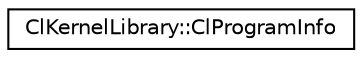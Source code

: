 digraph "Graphical Class Hierarchy"
{
 // LATEX_PDF_SIZE
  edge [fontname="Helvetica",fontsize="10",labelfontname="Helvetica",labelfontsize="10"];
  node [fontname="Helvetica",fontsize="10",shape=record];
  rankdir="LR";
  Node0 [label="ClKernelLibrary::ClProgramInfo",height=0.2,width=0.4,color="black", fillcolor="white", style="filled",URL="$structarm__compute_1_1opencl_1_1_cl_kernel_library_1_1_cl_program_info.xhtml",tooltip="Structure to encapsulte program related information."];
}
